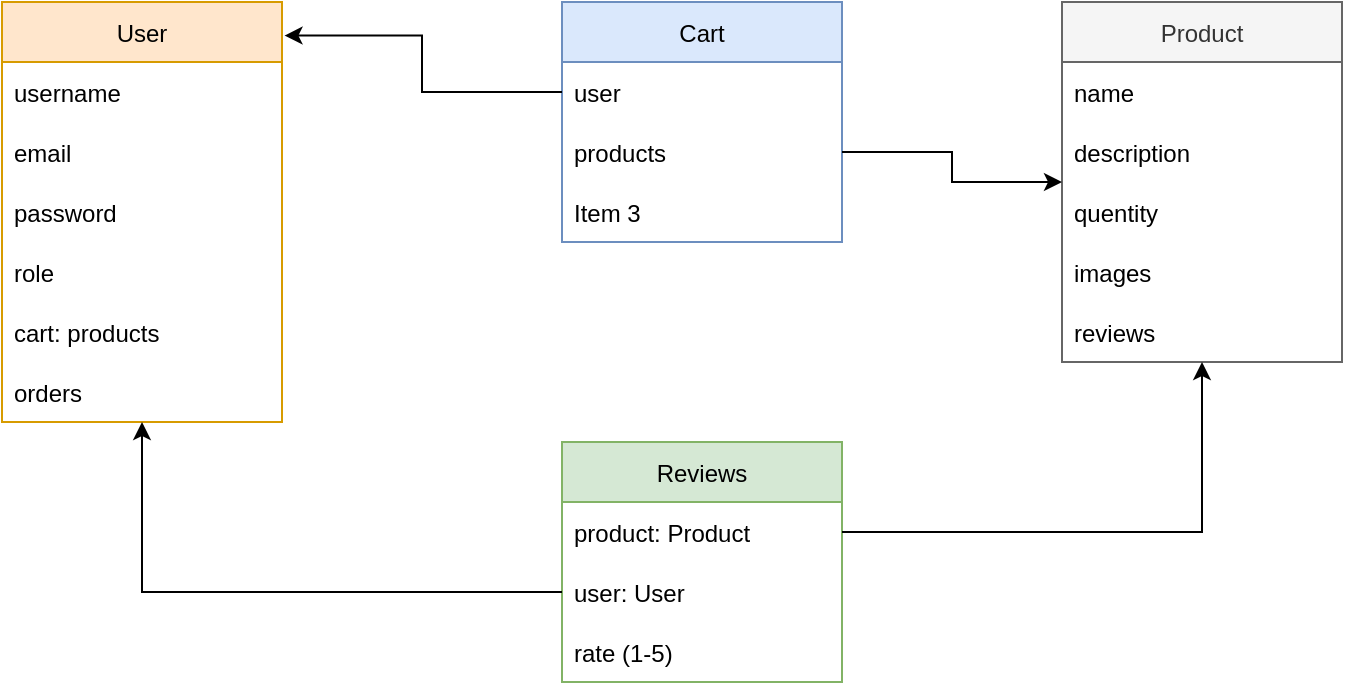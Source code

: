 <mxfile version="20.2.3" type="device"><diagram id="OWD7AvYi0j6nZQIp9gEe" name="Page-1"><mxGraphModel dx="1038" dy="689" grid="1" gridSize="10" guides="1" tooltips="1" connect="1" arrows="1" fold="1" page="1" pageScale="1" pageWidth="850" pageHeight="1100" math="0" shadow="0"><root><mxCell id="0"/><mxCell id="1" parent="0"/><mxCell id="30CqkmfM_1gdV5Vij9sG-1" value="Product" style="swimlane;fontStyle=0;childLayout=stackLayout;horizontal=1;startSize=30;horizontalStack=0;resizeParent=1;resizeParentMax=0;resizeLast=0;collapsible=1;marginBottom=0;fillColor=#f5f5f5;fontColor=#333333;strokeColor=#666666;" parent="1" vertex="1"><mxGeometry x="590" y="140" width="140" height="180" as="geometry"/></mxCell><mxCell id="30CqkmfM_1gdV5Vij9sG-2" value="name" style="text;strokeColor=none;fillColor=none;align=left;verticalAlign=middle;spacingLeft=4;spacingRight=4;overflow=hidden;points=[[0,0.5],[1,0.5]];portConstraint=eastwest;rotatable=0;" parent="30CqkmfM_1gdV5Vij9sG-1" vertex="1"><mxGeometry y="30" width="140" height="30" as="geometry"/></mxCell><mxCell id="30CqkmfM_1gdV5Vij9sG-3" value="description" style="text;strokeColor=none;fillColor=none;align=left;verticalAlign=middle;spacingLeft=4;spacingRight=4;overflow=hidden;points=[[0,0.5],[1,0.5]];portConstraint=eastwest;rotatable=0;" parent="30CqkmfM_1gdV5Vij9sG-1" vertex="1"><mxGeometry y="60" width="140" height="30" as="geometry"/></mxCell><mxCell id="30CqkmfM_1gdV5Vij9sG-4" value="quentity" style="text;strokeColor=none;fillColor=none;align=left;verticalAlign=middle;spacingLeft=4;spacingRight=4;overflow=hidden;points=[[0,0.5],[1,0.5]];portConstraint=eastwest;rotatable=0;" parent="30CqkmfM_1gdV5Vij9sG-1" vertex="1"><mxGeometry y="90" width="140" height="30" as="geometry"/></mxCell><mxCell id="30CqkmfM_1gdV5Vij9sG-5" value="images" style="text;strokeColor=none;fillColor=none;align=left;verticalAlign=middle;spacingLeft=4;spacingRight=4;overflow=hidden;points=[[0,0.5],[1,0.5]];portConstraint=eastwest;rotatable=0;" parent="30CqkmfM_1gdV5Vij9sG-1" vertex="1"><mxGeometry y="120" width="140" height="30" as="geometry"/></mxCell><mxCell id="30CqkmfM_1gdV5Vij9sG-6" value="reviews" style="text;strokeColor=none;fillColor=none;align=left;verticalAlign=middle;spacingLeft=4;spacingRight=4;overflow=hidden;points=[[0,0.5],[1,0.5]];portConstraint=eastwest;rotatable=0;" parent="30CqkmfM_1gdV5Vij9sG-1" vertex="1"><mxGeometry y="150" width="140" height="30" as="geometry"/></mxCell><mxCell id="mSdnxYjgPxnKAFMhOOjO-1" value="User" style="swimlane;fontStyle=0;childLayout=stackLayout;horizontal=1;startSize=30;horizontalStack=0;resizeParent=1;resizeParentMax=0;resizeLast=0;collapsible=1;marginBottom=0;fillColor=#ffe6cc;strokeColor=#d79b00;" parent="1" vertex="1"><mxGeometry x="60" y="140" width="140" height="210" as="geometry"/></mxCell><mxCell id="mSdnxYjgPxnKAFMhOOjO-2" value="username" style="text;strokeColor=none;fillColor=none;align=left;verticalAlign=middle;spacingLeft=4;spacingRight=4;overflow=hidden;points=[[0,0.5],[1,0.5]];portConstraint=eastwest;rotatable=0;" parent="mSdnxYjgPxnKAFMhOOjO-1" vertex="1"><mxGeometry y="30" width="140" height="30" as="geometry"/></mxCell><mxCell id="mSdnxYjgPxnKAFMhOOjO-3" value="email" style="text;strokeColor=none;fillColor=none;align=left;verticalAlign=middle;spacingLeft=4;spacingRight=4;overflow=hidden;points=[[0,0.5],[1,0.5]];portConstraint=eastwest;rotatable=0;" parent="mSdnxYjgPxnKAFMhOOjO-1" vertex="1"><mxGeometry y="60" width="140" height="30" as="geometry"/></mxCell><mxCell id="mSdnxYjgPxnKAFMhOOjO-4" value="password" style="text;strokeColor=none;fillColor=none;align=left;verticalAlign=middle;spacingLeft=4;spacingRight=4;overflow=hidden;points=[[0,0.5],[1,0.5]];portConstraint=eastwest;rotatable=0;" parent="mSdnxYjgPxnKAFMhOOjO-1" vertex="1"><mxGeometry y="90" width="140" height="30" as="geometry"/></mxCell><mxCell id="mSdnxYjgPxnKAFMhOOjO-5" value="role" style="text;strokeColor=none;fillColor=none;align=left;verticalAlign=middle;spacingLeft=4;spacingRight=4;overflow=hidden;points=[[0,0.5],[1,0.5]];portConstraint=eastwest;rotatable=0;" parent="mSdnxYjgPxnKAFMhOOjO-1" vertex="1"><mxGeometry y="120" width="140" height="30" as="geometry"/></mxCell><mxCell id="mSdnxYjgPxnKAFMhOOjO-6" value="cart: products" style="text;strokeColor=none;fillColor=none;align=left;verticalAlign=middle;spacingLeft=4;spacingRight=4;overflow=hidden;points=[[0,0.5],[1,0.5]];portConstraint=eastwest;rotatable=0;" parent="mSdnxYjgPxnKAFMhOOjO-1" vertex="1"><mxGeometry y="150" width="140" height="30" as="geometry"/></mxCell><mxCell id="mSdnxYjgPxnKAFMhOOjO-7" value="orders" style="text;strokeColor=none;fillColor=none;align=left;verticalAlign=middle;spacingLeft=4;spacingRight=4;overflow=hidden;points=[[0,0.5],[1,0.5]];portConstraint=eastwest;rotatable=0;" parent="mSdnxYjgPxnKAFMhOOjO-1" vertex="1"><mxGeometry y="180" width="140" height="30" as="geometry"/></mxCell><mxCell id="EJv_6wGOM0eZk7qpSsw7-1" value="Reviews" style="swimlane;fontStyle=0;childLayout=stackLayout;horizontal=1;startSize=30;horizontalStack=0;resizeParent=1;resizeParentMax=0;resizeLast=0;collapsible=1;marginBottom=0;fillColor=#d5e8d4;strokeColor=#82b366;" parent="1" vertex="1"><mxGeometry x="340" y="360" width="140" height="120" as="geometry"/></mxCell><mxCell id="EJv_6wGOM0eZk7qpSsw7-2" value="product: Product" style="text;strokeColor=none;fillColor=none;align=left;verticalAlign=middle;spacingLeft=4;spacingRight=4;overflow=hidden;points=[[0,0.5],[1,0.5]];portConstraint=eastwest;rotatable=0;" parent="EJv_6wGOM0eZk7qpSsw7-1" vertex="1"><mxGeometry y="30" width="140" height="30" as="geometry"/></mxCell><mxCell id="EJv_6wGOM0eZk7qpSsw7-4" value="user: User" style="text;strokeColor=none;fillColor=none;align=left;verticalAlign=middle;spacingLeft=4;spacingRight=4;overflow=hidden;points=[[0,0.5],[1,0.5]];portConstraint=eastwest;rotatable=0;" parent="EJv_6wGOM0eZk7qpSsw7-1" vertex="1"><mxGeometry y="60" width="140" height="30" as="geometry"/></mxCell><mxCell id="EJv_6wGOM0eZk7qpSsw7-5" value="rate (1-5)" style="text;strokeColor=none;fillColor=none;align=left;verticalAlign=middle;spacingLeft=4;spacingRight=4;overflow=hidden;points=[[0,0.5],[1,0.5]];portConstraint=eastwest;rotatable=0;" parent="EJv_6wGOM0eZk7qpSsw7-1" vertex="1"><mxGeometry y="90" width="140" height="30" as="geometry"/></mxCell><mxCell id="RwakTOmutUTsEPOFjcFE-1" value="Cart" style="swimlane;fontStyle=0;childLayout=stackLayout;horizontal=1;startSize=30;horizontalStack=0;resizeParent=1;resizeParentMax=0;resizeLast=0;collapsible=1;marginBottom=0;fillColor=#dae8fc;strokeColor=#6c8ebf;" parent="1" vertex="1"><mxGeometry x="340" y="140" width="140" height="120" as="geometry"/></mxCell><mxCell id="RwakTOmutUTsEPOFjcFE-2" value="user" style="text;strokeColor=none;fillColor=none;align=left;verticalAlign=middle;spacingLeft=4;spacingRight=4;overflow=hidden;points=[[0,0.5],[1,0.5]];portConstraint=eastwest;rotatable=0;" parent="RwakTOmutUTsEPOFjcFE-1" vertex="1"><mxGeometry y="30" width="140" height="30" as="geometry"/></mxCell><mxCell id="RwakTOmutUTsEPOFjcFE-3" value="products" style="text;strokeColor=none;fillColor=none;align=left;verticalAlign=middle;spacingLeft=4;spacingRight=4;overflow=hidden;points=[[0,0.5],[1,0.5]];portConstraint=eastwest;rotatable=0;" parent="RwakTOmutUTsEPOFjcFE-1" vertex="1"><mxGeometry y="60" width="140" height="30" as="geometry"/></mxCell><mxCell id="RwakTOmutUTsEPOFjcFE-4" value="Item 3" style="text;strokeColor=none;fillColor=none;align=left;verticalAlign=middle;spacingLeft=4;spacingRight=4;overflow=hidden;points=[[0,0.5],[1,0.5]];portConstraint=eastwest;rotatable=0;" parent="RwakTOmutUTsEPOFjcFE-1" vertex="1"><mxGeometry y="90" width="140" height="30" as="geometry"/></mxCell><mxCell id="RwakTOmutUTsEPOFjcFE-6" style="edgeStyle=orthogonalEdgeStyle;rounded=0;orthogonalLoop=1;jettySize=auto;html=1;" parent="1" source="RwakTOmutUTsEPOFjcFE-3" target="30CqkmfM_1gdV5Vij9sG-1" edge="1"><mxGeometry relative="1" as="geometry"/></mxCell><mxCell id="RwakTOmutUTsEPOFjcFE-7" style="edgeStyle=orthogonalEdgeStyle;rounded=0;orthogonalLoop=1;jettySize=auto;html=1;entryX=1.009;entryY=0.08;entryDx=0;entryDy=0;entryPerimeter=0;" parent="1" source="RwakTOmutUTsEPOFjcFE-2" target="mSdnxYjgPxnKAFMhOOjO-1" edge="1"><mxGeometry relative="1" as="geometry"/></mxCell><mxCell id="0O901p2xPjPIMfbQGIlF-1" style="edgeStyle=orthogonalEdgeStyle;rounded=0;orthogonalLoop=1;jettySize=auto;html=1;" edge="1" parent="1" source="EJv_6wGOM0eZk7qpSsw7-2" target="30CqkmfM_1gdV5Vij9sG-1"><mxGeometry relative="1" as="geometry"/></mxCell><mxCell id="0O901p2xPjPIMfbQGIlF-2" style="edgeStyle=orthogonalEdgeStyle;rounded=0;orthogonalLoop=1;jettySize=auto;html=1;" edge="1" parent="1" source="EJv_6wGOM0eZk7qpSsw7-4" target="mSdnxYjgPxnKAFMhOOjO-1"><mxGeometry relative="1" as="geometry"/></mxCell></root></mxGraphModel></diagram></mxfile>